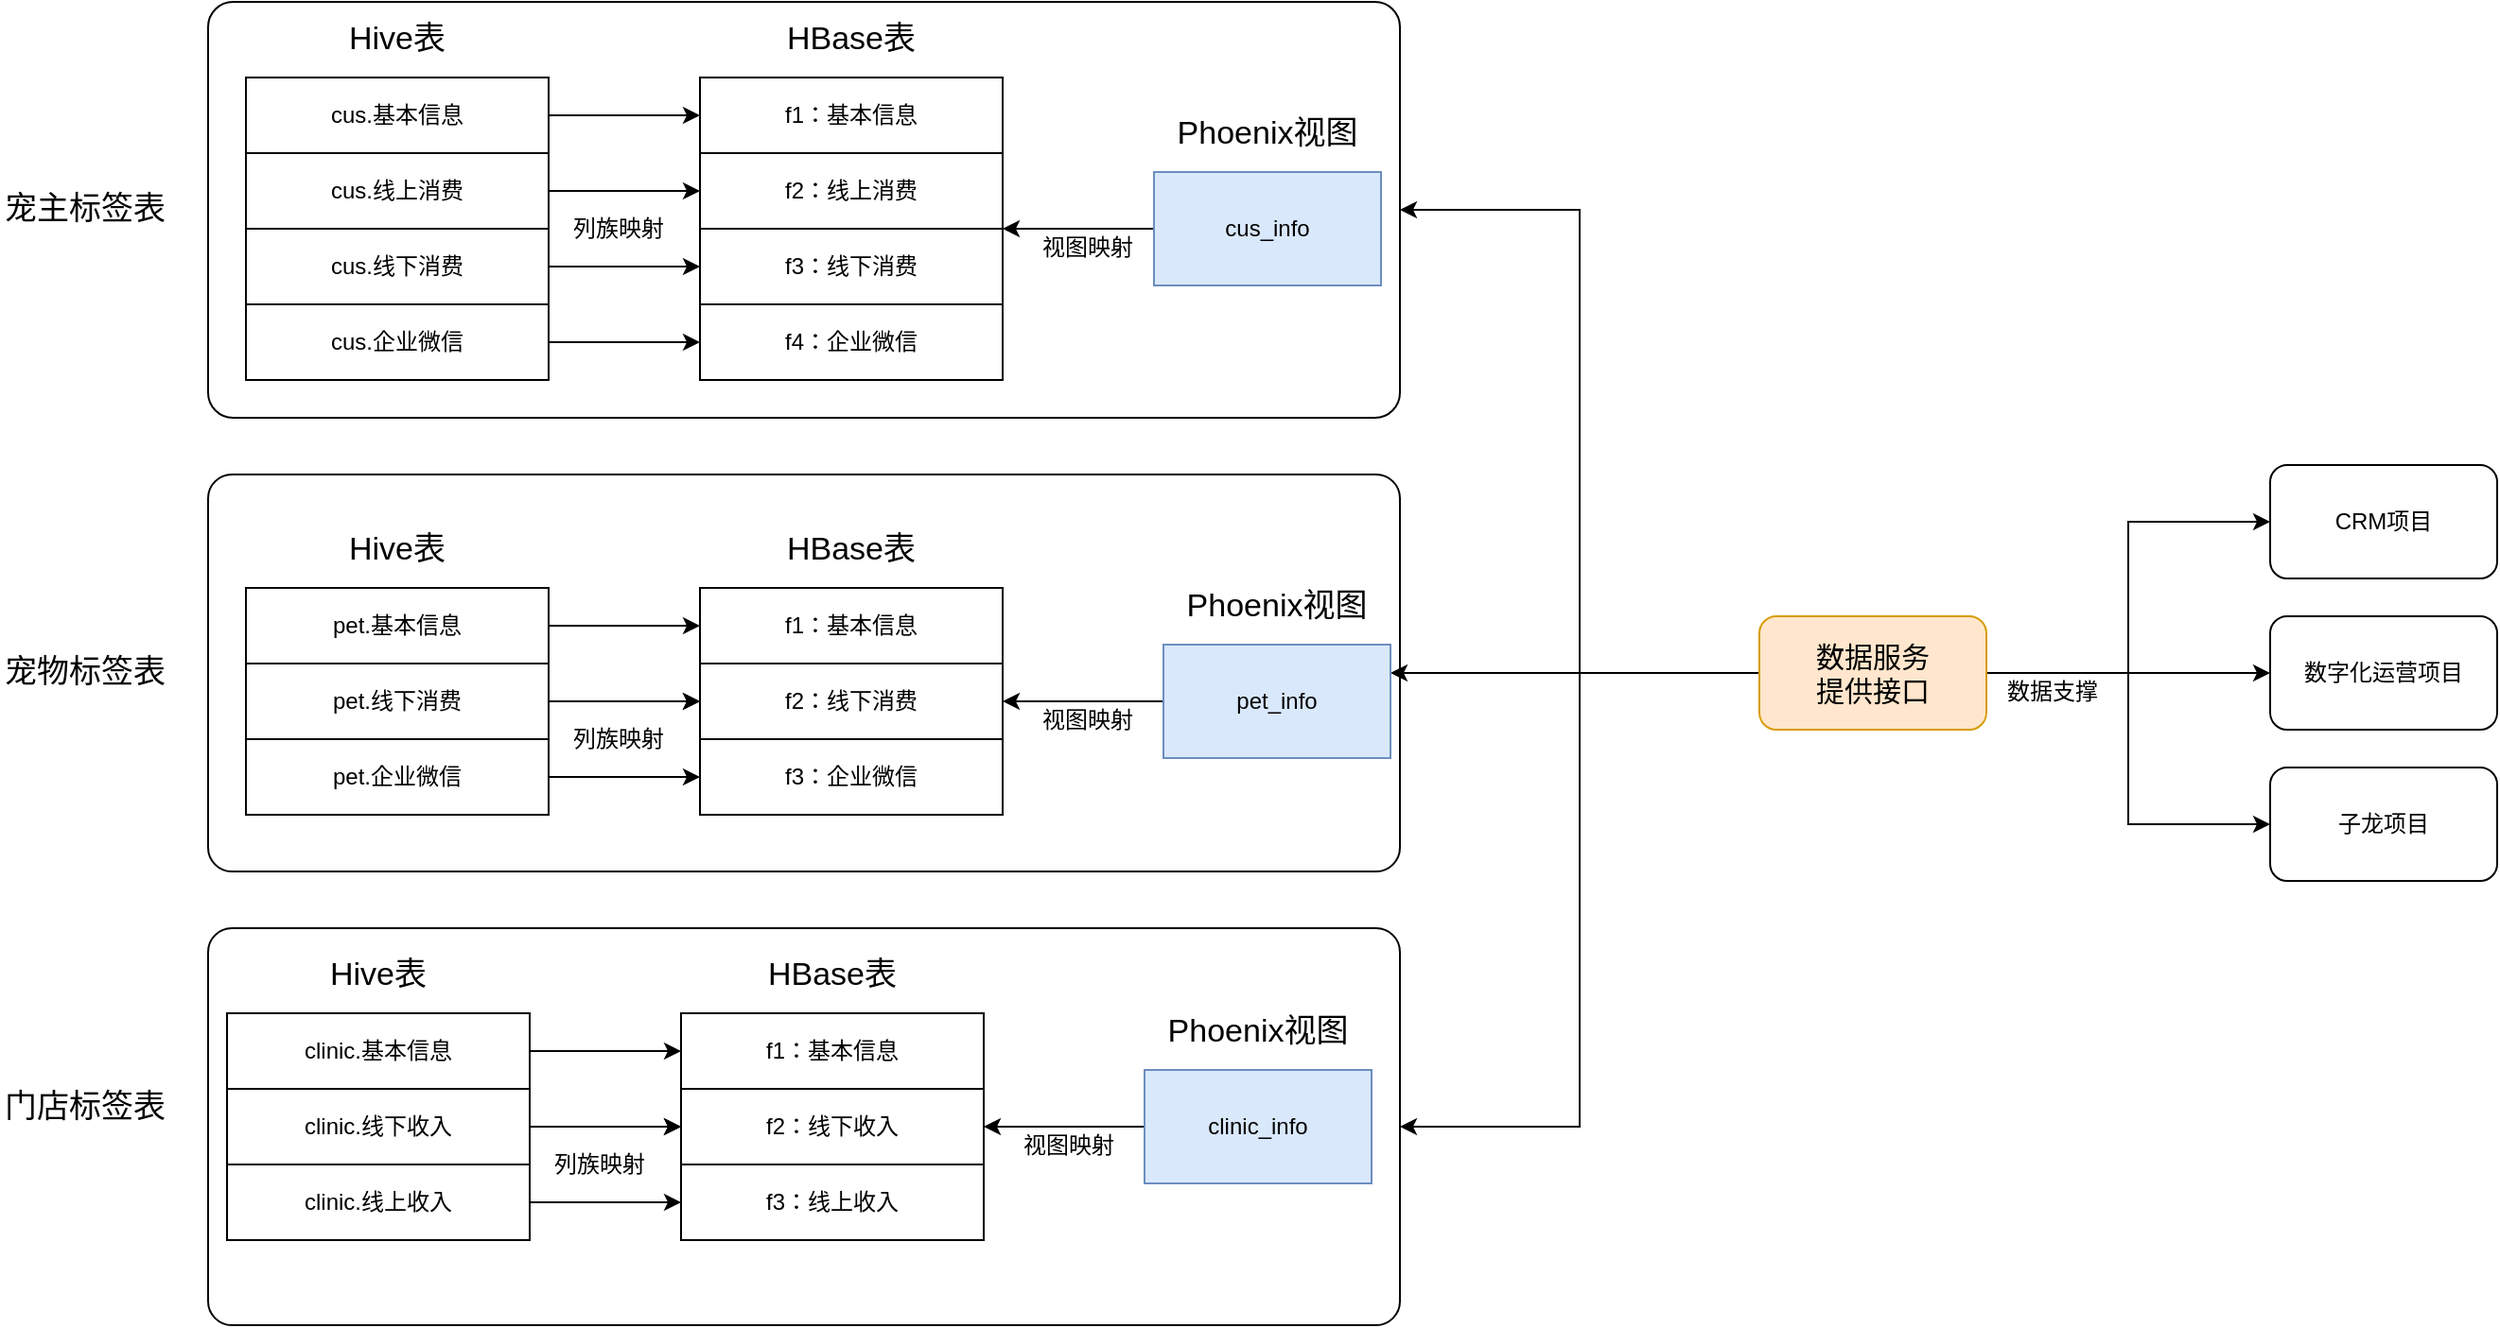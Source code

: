 <mxfile version="14.7.3" type="github">
  <diagram id="xKO2jFpGbFuBAF7imGHl" name="第 1 页">
    <mxGraphModel dx="2595" dy="803" grid="1" gridSize="10" guides="1" tooltips="1" connect="1" arrows="1" fold="1" page="1" pageScale="1" pageWidth="1169" pageHeight="1654" math="0" shadow="0">
      <root>
        <mxCell id="0" />
        <mxCell id="1" parent="0" />
        <mxCell id="o3u2XddfBa8lgzJc_Aud-81" value="" style="rounded=1;whiteSpace=wrap;html=1;arcSize=6;" vertex="1" parent="1">
          <mxGeometry x="60" y="530" width="630" height="210" as="geometry" />
        </mxCell>
        <mxCell id="o3u2XddfBa8lgzJc_Aud-77" value="" style="rounded=1;whiteSpace=wrap;html=1;arcSize=6;" vertex="1" parent="1">
          <mxGeometry x="60" y="290" width="630" height="210" as="geometry" />
        </mxCell>
        <mxCell id="o3u2XddfBa8lgzJc_Aud-75" value="" style="rounded=1;whiteSpace=wrap;html=1;arcSize=6;" vertex="1" parent="1">
          <mxGeometry x="60" y="40" width="630" height="220" as="geometry" />
        </mxCell>
        <mxCell id="o3u2XddfBa8lgzJc_Aud-11" style="edgeStyle=orthogonalEdgeStyle;rounded=0;orthogonalLoop=1;jettySize=auto;html=1;" edge="1" parent="1" source="o3u2XddfBa8lgzJc_Aud-1" target="o3u2XddfBa8lgzJc_Aud-5">
          <mxGeometry relative="1" as="geometry" />
        </mxCell>
        <mxCell id="o3u2XddfBa8lgzJc_Aud-1" value="cus.基本信息" style="rounded=1;whiteSpace=wrap;html=1;arcSize=0;" vertex="1" parent="1">
          <mxGeometry x="80" y="80" width="160" height="40" as="geometry" />
        </mxCell>
        <mxCell id="o3u2XddfBa8lgzJc_Aud-12" style="edgeStyle=orthogonalEdgeStyle;rounded=0;orthogonalLoop=1;jettySize=auto;html=1;" edge="1" parent="1" source="o3u2XddfBa8lgzJc_Aud-2" target="o3u2XddfBa8lgzJc_Aud-6">
          <mxGeometry relative="1" as="geometry" />
        </mxCell>
        <mxCell id="o3u2XddfBa8lgzJc_Aud-2" value="cus.线上消费" style="rounded=1;whiteSpace=wrap;html=1;arcSize=0;" vertex="1" parent="1">
          <mxGeometry x="80" y="120" width="160" height="40" as="geometry" />
        </mxCell>
        <mxCell id="o3u2XddfBa8lgzJc_Aud-13" style="edgeStyle=orthogonalEdgeStyle;rounded=0;orthogonalLoop=1;jettySize=auto;html=1;entryX=0;entryY=0.5;entryDx=0;entryDy=0;" edge="1" parent="1" source="o3u2XddfBa8lgzJc_Aud-3" target="o3u2XddfBa8lgzJc_Aud-7">
          <mxGeometry relative="1" as="geometry" />
        </mxCell>
        <mxCell id="o3u2XddfBa8lgzJc_Aud-3" value="cus.线下消费" style="rounded=1;whiteSpace=wrap;html=1;arcSize=0;" vertex="1" parent="1">
          <mxGeometry x="80" y="160" width="160" height="40" as="geometry" />
        </mxCell>
        <mxCell id="o3u2XddfBa8lgzJc_Aud-14" style="edgeStyle=orthogonalEdgeStyle;rounded=0;orthogonalLoop=1;jettySize=auto;html=1;entryX=0;entryY=0.5;entryDx=0;entryDy=0;" edge="1" parent="1" source="o3u2XddfBa8lgzJc_Aud-4" target="o3u2XddfBa8lgzJc_Aud-8">
          <mxGeometry relative="1" as="geometry" />
        </mxCell>
        <mxCell id="o3u2XddfBa8lgzJc_Aud-4" value="cus.企业微信" style="rounded=1;whiteSpace=wrap;html=1;arcSize=0;" vertex="1" parent="1">
          <mxGeometry x="80" y="200" width="160" height="40" as="geometry" />
        </mxCell>
        <mxCell id="o3u2XddfBa8lgzJc_Aud-5" value="f1：基本信息" style="rounded=0;whiteSpace=wrap;html=1;" vertex="1" parent="1">
          <mxGeometry x="320" y="80" width="160" height="40" as="geometry" />
        </mxCell>
        <mxCell id="o3u2XddfBa8lgzJc_Aud-6" value="f2：线上消费" style="rounded=0;whiteSpace=wrap;html=1;" vertex="1" parent="1">
          <mxGeometry x="320" y="120" width="160" height="40" as="geometry" />
        </mxCell>
        <mxCell id="o3u2XddfBa8lgzJc_Aud-7" value="f3：线下消费" style="rounded=0;whiteSpace=wrap;html=1;" vertex="1" parent="1">
          <mxGeometry x="320" y="160" width="160" height="40" as="geometry" />
        </mxCell>
        <mxCell id="o3u2XddfBa8lgzJc_Aud-8" value="f4：企业微信" style="rounded=0;whiteSpace=wrap;html=1;" vertex="1" parent="1">
          <mxGeometry x="320" y="200" width="160" height="40" as="geometry" />
        </mxCell>
        <mxCell id="o3u2XddfBa8lgzJc_Aud-9" value="&lt;font style=&quot;font-size: 17px&quot;&gt;Hive表&lt;/font&gt;" style="text;html=1;strokeColor=none;fillColor=none;align=center;verticalAlign=middle;whiteSpace=wrap;rounded=0;" vertex="1" parent="1">
          <mxGeometry x="120" y="50" width="80" height="20" as="geometry" />
        </mxCell>
        <mxCell id="o3u2XddfBa8lgzJc_Aud-10" value="&lt;font style=&quot;font-size: 17px&quot;&gt;HBase表&lt;/font&gt;" style="text;html=1;strokeColor=none;fillColor=none;align=center;verticalAlign=middle;whiteSpace=wrap;rounded=0;" vertex="1" parent="1">
          <mxGeometry x="360" y="50" width="80" height="20" as="geometry" />
        </mxCell>
        <mxCell id="o3u2XddfBa8lgzJc_Aud-17" style="edgeStyle=orthogonalEdgeStyle;rounded=0;orthogonalLoop=1;jettySize=auto;html=1;entryX=1;entryY=0;entryDx=0;entryDy=0;" edge="1" parent="1" source="o3u2XddfBa8lgzJc_Aud-15" target="o3u2XddfBa8lgzJc_Aud-7">
          <mxGeometry relative="1" as="geometry">
            <Array as="points">
              <mxPoint x="500" y="160" />
              <mxPoint x="500" y="160" />
            </Array>
          </mxGeometry>
        </mxCell>
        <mxCell id="o3u2XddfBa8lgzJc_Aud-15" value="cus_info" style="rounded=0;whiteSpace=wrap;html=1;fillColor=#dae8fc;strokeColor=#6c8ebf;" vertex="1" parent="1">
          <mxGeometry x="560" y="130" width="120" height="60" as="geometry" />
        </mxCell>
        <mxCell id="o3u2XddfBa8lgzJc_Aud-18" value="&lt;font style=&quot;font-size: 17px&quot;&gt;Phoenix视图&lt;/font&gt;" style="text;html=1;strokeColor=none;fillColor=none;align=center;verticalAlign=middle;whiteSpace=wrap;rounded=0;" vertex="1" parent="1">
          <mxGeometry x="565" y="100" width="110" height="20" as="geometry" />
        </mxCell>
        <mxCell id="o3u2XddfBa8lgzJc_Aud-19" value="CRM项目" style="rounded=1;whiteSpace=wrap;html=1;" vertex="1" parent="1">
          <mxGeometry x="1150" y="285" width="120" height="60" as="geometry" />
        </mxCell>
        <mxCell id="o3u2XddfBa8lgzJc_Aud-20" value="数字化运营项目" style="rounded=1;whiteSpace=wrap;html=1;" vertex="1" parent="1">
          <mxGeometry x="1150" y="365" width="120" height="60" as="geometry" />
        </mxCell>
        <mxCell id="o3u2XddfBa8lgzJc_Aud-21" value="子龙项目" style="rounded=1;whiteSpace=wrap;html=1;" vertex="1" parent="1">
          <mxGeometry x="1150" y="445" width="120" height="60" as="geometry" />
        </mxCell>
        <mxCell id="o3u2XddfBa8lgzJc_Aud-29" style="edgeStyle=orthogonalEdgeStyle;rounded=0;orthogonalLoop=1;jettySize=auto;html=1;entryX=0;entryY=0.5;entryDx=0;entryDy=0;" edge="1" parent="1" source="o3u2XddfBa8lgzJc_Aud-26" target="o3u2XddfBa8lgzJc_Aud-19">
          <mxGeometry relative="1" as="geometry" />
        </mxCell>
        <mxCell id="o3u2XddfBa8lgzJc_Aud-30" style="edgeStyle=orthogonalEdgeStyle;rounded=0;orthogonalLoop=1;jettySize=auto;html=1;entryX=0;entryY=0.5;entryDx=0;entryDy=0;" edge="1" parent="1" source="o3u2XddfBa8lgzJc_Aud-26" target="o3u2XddfBa8lgzJc_Aud-20">
          <mxGeometry relative="1" as="geometry" />
        </mxCell>
        <mxCell id="o3u2XddfBa8lgzJc_Aud-31" style="edgeStyle=orthogonalEdgeStyle;rounded=0;orthogonalLoop=1;jettySize=auto;html=1;entryX=0;entryY=0.5;entryDx=0;entryDy=0;" edge="1" parent="1" source="o3u2XddfBa8lgzJc_Aud-26" target="o3u2XddfBa8lgzJc_Aud-21">
          <mxGeometry relative="1" as="geometry" />
        </mxCell>
        <mxCell id="o3u2XddfBa8lgzJc_Aud-79" style="edgeStyle=orthogonalEdgeStyle;rounded=0;orthogonalLoop=1;jettySize=auto;html=1;entryX=1;entryY=0.5;entryDx=0;entryDy=0;" edge="1" parent="1" source="o3u2XddfBa8lgzJc_Aud-26" target="o3u2XddfBa8lgzJc_Aud-75">
          <mxGeometry relative="1" as="geometry" />
        </mxCell>
        <mxCell id="o3u2XddfBa8lgzJc_Aud-80" style="edgeStyle=orthogonalEdgeStyle;rounded=0;orthogonalLoop=1;jettySize=auto;html=1;entryX=1;entryY=0.25;entryDx=0;entryDy=0;" edge="1" parent="1" source="o3u2XddfBa8lgzJc_Aud-26" target="o3u2XddfBa8lgzJc_Aud-50">
          <mxGeometry relative="1" as="geometry" />
        </mxCell>
        <mxCell id="o3u2XddfBa8lgzJc_Aud-83" style="edgeStyle=orthogonalEdgeStyle;rounded=0;orthogonalLoop=1;jettySize=auto;html=1;entryX=1;entryY=0.5;entryDx=0;entryDy=0;" edge="1" parent="1" source="o3u2XddfBa8lgzJc_Aud-26" target="o3u2XddfBa8lgzJc_Aud-81">
          <mxGeometry relative="1" as="geometry" />
        </mxCell>
        <mxCell id="o3u2XddfBa8lgzJc_Aud-26" value="&lt;font style=&quot;font-size: 15px&quot;&gt;数据服务&lt;br&gt;提供接口&lt;/font&gt;" style="rounded=1;whiteSpace=wrap;html=1;fillColor=#ffe6cc;strokeColor=#d79b00;" vertex="1" parent="1">
          <mxGeometry x="880" y="365" width="120" height="60" as="geometry" />
        </mxCell>
        <mxCell id="o3u2XddfBa8lgzJc_Aud-32" value="视图映射" style="text;html=1;strokeColor=none;fillColor=none;align=center;verticalAlign=middle;whiteSpace=wrap;rounded=0;" vertex="1" parent="1">
          <mxGeometry x="500" y="160" width="50" height="20" as="geometry" />
        </mxCell>
        <mxCell id="o3u2XddfBa8lgzJc_Aud-33" value="列族映射" style="text;html=1;strokeColor=none;fillColor=none;align=center;verticalAlign=middle;whiteSpace=wrap;rounded=0;" vertex="1" parent="1">
          <mxGeometry x="252" y="150" width="50" height="20" as="geometry" />
        </mxCell>
        <mxCell id="o3u2XddfBa8lgzJc_Aud-34" value="数据支撑" style="text;html=1;strokeColor=none;fillColor=none;align=center;verticalAlign=middle;whiteSpace=wrap;rounded=0;" vertex="1" parent="1">
          <mxGeometry x="1010" y="395" width="50" height="20" as="geometry" />
        </mxCell>
        <mxCell id="o3u2XddfBa8lgzJc_Aud-35" style="edgeStyle=orthogonalEdgeStyle;rounded=0;orthogonalLoop=1;jettySize=auto;html=1;" edge="1" parent="1" source="o3u2XddfBa8lgzJc_Aud-36" target="o3u2XddfBa8lgzJc_Aud-43">
          <mxGeometry relative="1" as="geometry" />
        </mxCell>
        <mxCell id="o3u2XddfBa8lgzJc_Aud-36" value="pet.基本信息" style="rounded=1;whiteSpace=wrap;html=1;arcSize=0;" vertex="1" parent="1">
          <mxGeometry x="80" y="350" width="160" height="40" as="geometry" />
        </mxCell>
        <mxCell id="o3u2XddfBa8lgzJc_Aud-37" style="edgeStyle=orthogonalEdgeStyle;rounded=0;orthogonalLoop=1;jettySize=auto;html=1;" edge="1" parent="1">
          <mxGeometry relative="1" as="geometry">
            <mxPoint x="240" y="410" as="sourcePoint" />
            <mxPoint x="320" y="410" as="targetPoint" />
          </mxGeometry>
        </mxCell>
        <mxCell id="o3u2XddfBa8lgzJc_Aud-39" style="edgeStyle=orthogonalEdgeStyle;rounded=0;orthogonalLoop=1;jettySize=auto;html=1;entryX=0;entryY=0.5;entryDx=0;entryDy=0;" edge="1" parent="1" source="o3u2XddfBa8lgzJc_Aud-40" target="o3u2XddfBa8lgzJc_Aud-45">
          <mxGeometry relative="1" as="geometry" />
        </mxCell>
        <mxCell id="o3u2XddfBa8lgzJc_Aud-40" value="pet.线下消费" style="rounded=1;whiteSpace=wrap;html=1;arcSize=0;" vertex="1" parent="1">
          <mxGeometry x="80" y="390" width="160" height="40" as="geometry" />
        </mxCell>
        <mxCell id="o3u2XddfBa8lgzJc_Aud-41" style="edgeStyle=orthogonalEdgeStyle;rounded=0;orthogonalLoop=1;jettySize=auto;html=1;entryX=0;entryY=0.5;entryDx=0;entryDy=0;" edge="1" parent="1" source="o3u2XddfBa8lgzJc_Aud-42" target="o3u2XddfBa8lgzJc_Aud-46">
          <mxGeometry relative="1" as="geometry" />
        </mxCell>
        <mxCell id="o3u2XddfBa8lgzJc_Aud-42" value="pet.企业微信" style="rounded=1;whiteSpace=wrap;html=1;arcSize=0;" vertex="1" parent="1">
          <mxGeometry x="80" y="430" width="160" height="40" as="geometry" />
        </mxCell>
        <mxCell id="o3u2XddfBa8lgzJc_Aud-43" value="f1：基本信息" style="rounded=0;whiteSpace=wrap;html=1;" vertex="1" parent="1">
          <mxGeometry x="320" y="350" width="160" height="40" as="geometry" />
        </mxCell>
        <mxCell id="o3u2XddfBa8lgzJc_Aud-45" value="f2：线下消费" style="rounded=0;whiteSpace=wrap;html=1;" vertex="1" parent="1">
          <mxGeometry x="320" y="390" width="160" height="40" as="geometry" />
        </mxCell>
        <mxCell id="o3u2XddfBa8lgzJc_Aud-46" value="f3：企业微信" style="rounded=0;whiteSpace=wrap;html=1;" vertex="1" parent="1">
          <mxGeometry x="320" y="430" width="160" height="40" as="geometry" />
        </mxCell>
        <mxCell id="o3u2XddfBa8lgzJc_Aud-47" value="&lt;font style=&quot;font-size: 17px&quot;&gt;Hive表&lt;/font&gt;" style="text;html=1;strokeColor=none;fillColor=none;align=center;verticalAlign=middle;whiteSpace=wrap;rounded=0;" vertex="1" parent="1">
          <mxGeometry x="120" y="320" width="80" height="20" as="geometry" />
        </mxCell>
        <mxCell id="o3u2XddfBa8lgzJc_Aud-48" value="&lt;font style=&quot;font-size: 17px&quot;&gt;HBase表&lt;/font&gt;" style="text;html=1;strokeColor=none;fillColor=none;align=center;verticalAlign=middle;whiteSpace=wrap;rounded=0;" vertex="1" parent="1">
          <mxGeometry x="360" y="320" width="80" height="20" as="geometry" />
        </mxCell>
        <mxCell id="o3u2XddfBa8lgzJc_Aud-55" style="edgeStyle=orthogonalEdgeStyle;rounded=0;orthogonalLoop=1;jettySize=auto;html=1;exitX=0;exitY=0.5;exitDx=0;exitDy=0;entryX=1;entryY=0.5;entryDx=0;entryDy=0;" edge="1" parent="1" source="o3u2XddfBa8lgzJc_Aud-50" target="o3u2XddfBa8lgzJc_Aud-45">
          <mxGeometry relative="1" as="geometry" />
        </mxCell>
        <mxCell id="o3u2XddfBa8lgzJc_Aud-50" value="pet_info" style="rounded=0;whiteSpace=wrap;html=1;fillColor=#dae8fc;strokeColor=#6c8ebf;" vertex="1" parent="1">
          <mxGeometry x="565" y="380" width="120" height="60" as="geometry" />
        </mxCell>
        <mxCell id="o3u2XddfBa8lgzJc_Aud-51" value="&lt;font style=&quot;font-size: 17px&quot;&gt;Phoenix视图&lt;/font&gt;" style="text;html=1;strokeColor=none;fillColor=none;align=center;verticalAlign=middle;whiteSpace=wrap;rounded=0;" vertex="1" parent="1">
          <mxGeometry x="570" y="350" width="110" height="20" as="geometry" />
        </mxCell>
        <mxCell id="o3u2XddfBa8lgzJc_Aud-53" value="列族映射" style="text;html=1;strokeColor=none;fillColor=none;align=center;verticalAlign=middle;whiteSpace=wrap;rounded=0;" vertex="1" parent="1">
          <mxGeometry x="252" y="420" width="50" height="20" as="geometry" />
        </mxCell>
        <mxCell id="o3u2XddfBa8lgzJc_Aud-56" value="视图映射" style="text;html=1;strokeColor=none;fillColor=none;align=center;verticalAlign=middle;whiteSpace=wrap;rounded=0;" vertex="1" parent="1">
          <mxGeometry x="500" y="410" width="50" height="20" as="geometry" />
        </mxCell>
        <mxCell id="o3u2XddfBa8lgzJc_Aud-58" style="edgeStyle=orthogonalEdgeStyle;rounded=0;orthogonalLoop=1;jettySize=auto;html=1;" edge="1" parent="1" source="o3u2XddfBa8lgzJc_Aud-59" target="o3u2XddfBa8lgzJc_Aud-65">
          <mxGeometry relative="1" as="geometry" />
        </mxCell>
        <mxCell id="o3u2XddfBa8lgzJc_Aud-59" value="clinic.基本信息" style="rounded=1;whiteSpace=wrap;html=1;arcSize=0;" vertex="1" parent="1">
          <mxGeometry x="70" y="575" width="160" height="40" as="geometry" />
        </mxCell>
        <mxCell id="o3u2XddfBa8lgzJc_Aud-60" style="edgeStyle=orthogonalEdgeStyle;rounded=0;orthogonalLoop=1;jettySize=auto;html=1;" edge="1" parent="1">
          <mxGeometry relative="1" as="geometry">
            <mxPoint x="230" y="635" as="sourcePoint" />
            <mxPoint x="310" y="635" as="targetPoint" />
          </mxGeometry>
        </mxCell>
        <mxCell id="o3u2XddfBa8lgzJc_Aud-61" style="edgeStyle=orthogonalEdgeStyle;rounded=0;orthogonalLoop=1;jettySize=auto;html=1;entryX=0;entryY=0.5;entryDx=0;entryDy=0;" edge="1" parent="1" source="o3u2XddfBa8lgzJc_Aud-62" target="o3u2XddfBa8lgzJc_Aud-66">
          <mxGeometry relative="1" as="geometry" />
        </mxCell>
        <mxCell id="o3u2XddfBa8lgzJc_Aud-62" value="clinic.线下收入" style="rounded=1;whiteSpace=wrap;html=1;arcSize=0;" vertex="1" parent="1">
          <mxGeometry x="70" y="615" width="160" height="40" as="geometry" />
        </mxCell>
        <mxCell id="o3u2XddfBa8lgzJc_Aud-63" style="edgeStyle=orthogonalEdgeStyle;rounded=0;orthogonalLoop=1;jettySize=auto;html=1;entryX=0;entryY=0.5;entryDx=0;entryDy=0;" edge="1" parent="1" source="o3u2XddfBa8lgzJc_Aud-64" target="o3u2XddfBa8lgzJc_Aud-67">
          <mxGeometry relative="1" as="geometry" />
        </mxCell>
        <mxCell id="o3u2XddfBa8lgzJc_Aud-64" value="clinic.线上收入" style="rounded=1;whiteSpace=wrap;html=1;arcSize=0;" vertex="1" parent="1">
          <mxGeometry x="70" y="655" width="160" height="40" as="geometry" />
        </mxCell>
        <mxCell id="o3u2XddfBa8lgzJc_Aud-65" value="f1：基本信息" style="rounded=0;whiteSpace=wrap;html=1;" vertex="1" parent="1">
          <mxGeometry x="310" y="575" width="160" height="40" as="geometry" />
        </mxCell>
        <mxCell id="o3u2XddfBa8lgzJc_Aud-66" value="f2：线下收入" style="rounded=0;whiteSpace=wrap;html=1;" vertex="1" parent="1">
          <mxGeometry x="310" y="615" width="160" height="40" as="geometry" />
        </mxCell>
        <mxCell id="o3u2XddfBa8lgzJc_Aud-67" value="f3：线上收入" style="rounded=0;whiteSpace=wrap;html=1;" vertex="1" parent="1">
          <mxGeometry x="310" y="655" width="160" height="40" as="geometry" />
        </mxCell>
        <mxCell id="o3u2XddfBa8lgzJc_Aud-68" value="&lt;font style=&quot;font-size: 17px&quot;&gt;Hive表&lt;/font&gt;" style="text;html=1;strokeColor=none;fillColor=none;align=center;verticalAlign=middle;whiteSpace=wrap;rounded=0;" vertex="1" parent="1">
          <mxGeometry x="110" y="545" width="80" height="20" as="geometry" />
        </mxCell>
        <mxCell id="o3u2XddfBa8lgzJc_Aud-69" value="&lt;font style=&quot;font-size: 17px&quot;&gt;HBase表&lt;/font&gt;" style="text;html=1;strokeColor=none;fillColor=none;align=center;verticalAlign=middle;whiteSpace=wrap;rounded=0;" vertex="1" parent="1">
          <mxGeometry x="350" y="545" width="80" height="20" as="geometry" />
        </mxCell>
        <mxCell id="o3u2XddfBa8lgzJc_Aud-70" style="edgeStyle=orthogonalEdgeStyle;rounded=0;orthogonalLoop=1;jettySize=auto;html=1;exitX=0;exitY=0.5;exitDx=0;exitDy=0;entryX=1;entryY=0.5;entryDx=0;entryDy=0;" edge="1" parent="1" source="o3u2XddfBa8lgzJc_Aud-71" target="o3u2XddfBa8lgzJc_Aud-66">
          <mxGeometry relative="1" as="geometry" />
        </mxCell>
        <mxCell id="o3u2XddfBa8lgzJc_Aud-71" value="clinic_info" style="rounded=0;whiteSpace=wrap;html=1;fillColor=#dae8fc;strokeColor=#6c8ebf;" vertex="1" parent="1">
          <mxGeometry x="555" y="605" width="120" height="60" as="geometry" />
        </mxCell>
        <mxCell id="o3u2XddfBa8lgzJc_Aud-72" value="&lt;font style=&quot;font-size: 17px&quot;&gt;Phoenix视图&lt;/font&gt;" style="text;html=1;strokeColor=none;fillColor=none;align=center;verticalAlign=middle;whiteSpace=wrap;rounded=0;" vertex="1" parent="1">
          <mxGeometry x="560" y="575" width="110" height="20" as="geometry" />
        </mxCell>
        <mxCell id="o3u2XddfBa8lgzJc_Aud-73" value="列族映射" style="text;html=1;strokeColor=none;fillColor=none;align=center;verticalAlign=middle;whiteSpace=wrap;rounded=0;" vertex="1" parent="1">
          <mxGeometry x="242" y="645" width="50" height="20" as="geometry" />
        </mxCell>
        <mxCell id="o3u2XddfBa8lgzJc_Aud-74" value="视图映射" style="text;html=1;strokeColor=none;fillColor=none;align=center;verticalAlign=middle;whiteSpace=wrap;rounded=0;" vertex="1" parent="1">
          <mxGeometry x="490" y="635" width="50" height="20" as="geometry" />
        </mxCell>
        <mxCell id="o3u2XddfBa8lgzJc_Aud-76" value="&lt;span style=&quot;font-size: 17px&quot;&gt;宠主标签表&lt;/span&gt;" style="text;html=1;strokeColor=none;fillColor=none;align=center;verticalAlign=middle;whiteSpace=wrap;rounded=0;" vertex="1" parent="1">
          <mxGeometry x="-50" y="140" width="90" height="20" as="geometry" />
        </mxCell>
        <mxCell id="o3u2XddfBa8lgzJc_Aud-78" value="&lt;span style=&quot;font-size: 17px&quot;&gt;宠物标签表&lt;/span&gt;" style="text;html=1;strokeColor=none;fillColor=none;align=center;verticalAlign=middle;whiteSpace=wrap;rounded=0;" vertex="1" parent="1">
          <mxGeometry x="-50" y="385" width="90" height="20" as="geometry" />
        </mxCell>
        <mxCell id="o3u2XddfBa8lgzJc_Aud-82" value="&lt;span style=&quot;font-size: 17px&quot;&gt;门店标签表&lt;/span&gt;" style="text;html=1;strokeColor=none;fillColor=none;align=center;verticalAlign=middle;whiteSpace=wrap;rounded=0;" vertex="1" parent="1">
          <mxGeometry x="-50" y="615" width="90" height="20" as="geometry" />
        </mxCell>
      </root>
    </mxGraphModel>
  </diagram>
</mxfile>
